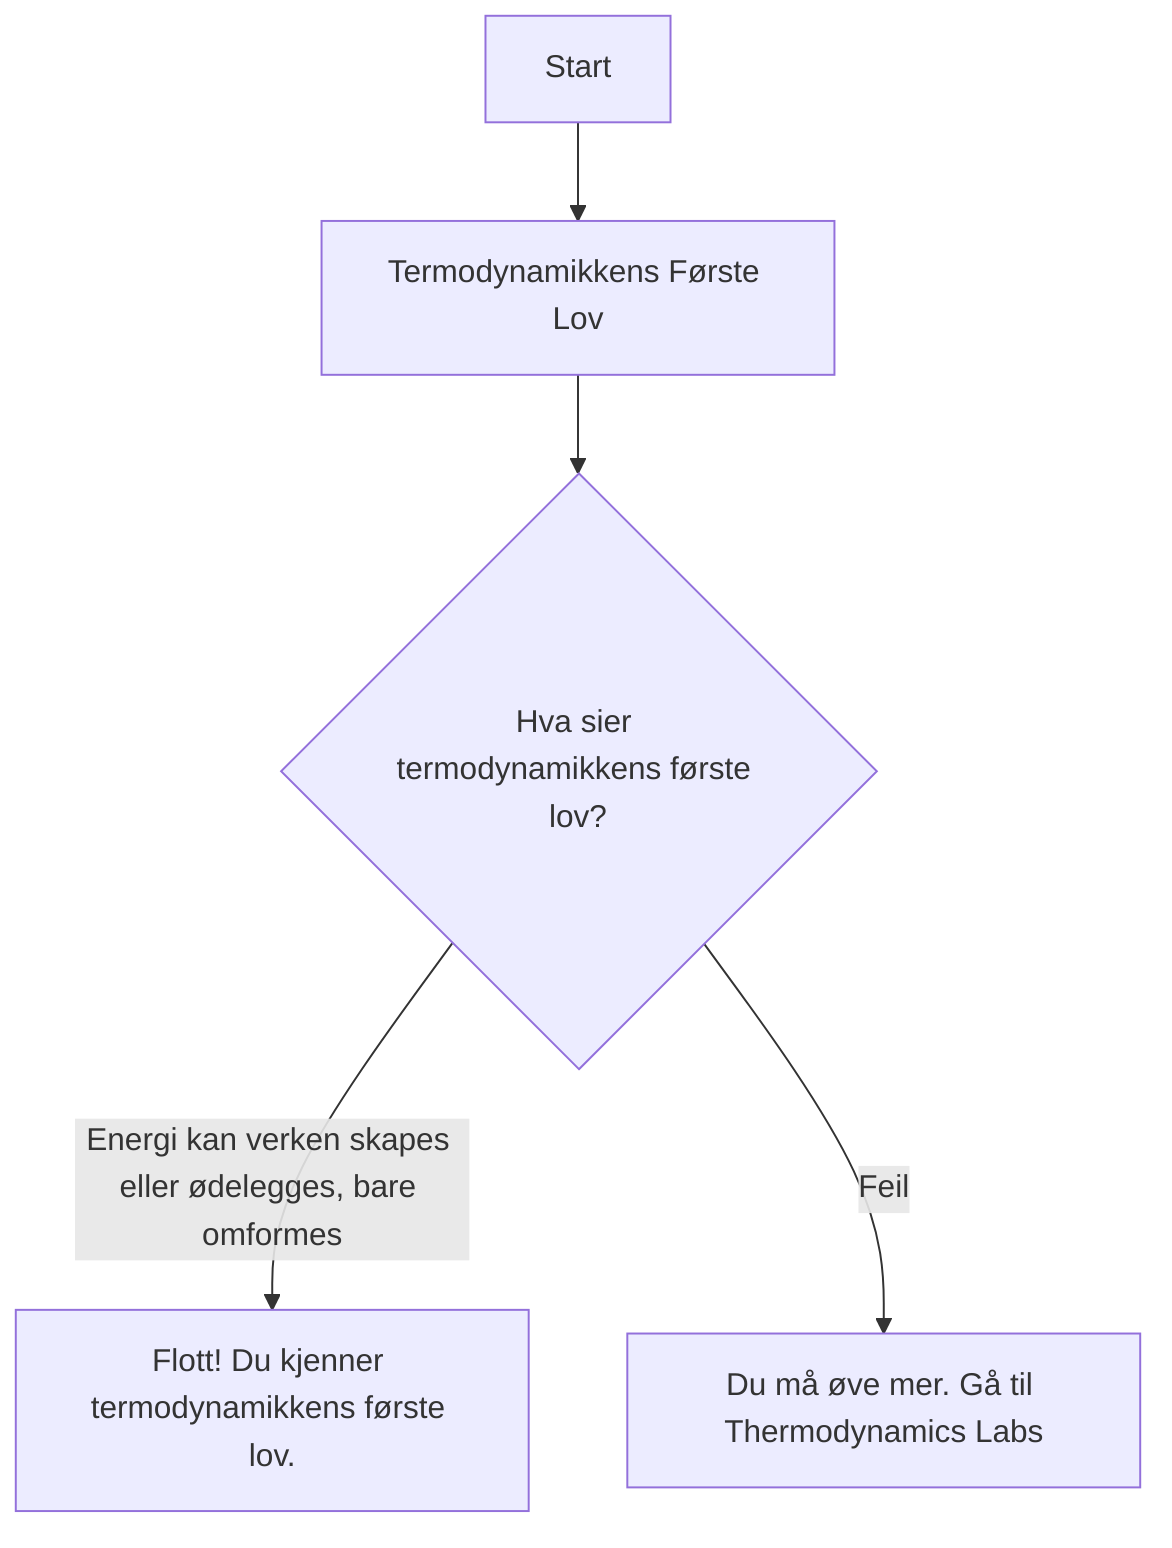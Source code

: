 flowchart TD
    Start --> A[Termodynamikkens Første Lov

]
    
    A --> B{Hva sier termodynamikkens første lov?}
    B -->|Energi kan verken skapes eller ødelegges, bare omformes| B1[Flott! Du kjenner termodynamikkens første lov.]
    B -->|Feil| B2[Du må øve mer. Gå til Thermodynamics Labs]